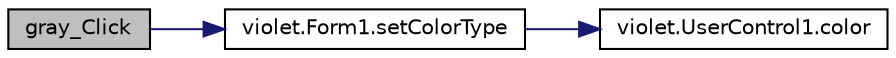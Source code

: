digraph "gray_Click"
{
 // LATEX_PDF_SIZE
  edge [fontname="Helvetica",fontsize="10",labelfontname="Helvetica",labelfontsize="10"];
  node [fontname="Helvetica",fontsize="10",shape=record];
  rankdir="LR";
  Node156 [label="gray_Click",height=0.2,width=0.4,color="black", fillcolor="grey75", style="filled", fontcolor="black",tooltip=" "];
  Node156 -> Node157 [color="midnightblue",fontsize="10",style="solid",fontname="Helvetica"];
  Node157 [label="violet.Form1.setColorType",height=0.2,width=0.4,color="black", fillcolor="white", style="filled",URL="$classviolet_1_1Form1.html#a00f162522226a974face4f565558a2e7",tooltip="設定顏色"];
  Node157 -> Node158 [color="midnightblue",fontsize="10",style="solid",fontname="Helvetica"];
  Node158 [label="violet.UserControl1.color",height=0.2,width=0.4,color="black", fillcolor="white", style="filled",URL="$classviolet_1_1UserControl1.html#aa66182f3f962b3080ad71ec138b7a953",tooltip=" "];
}
